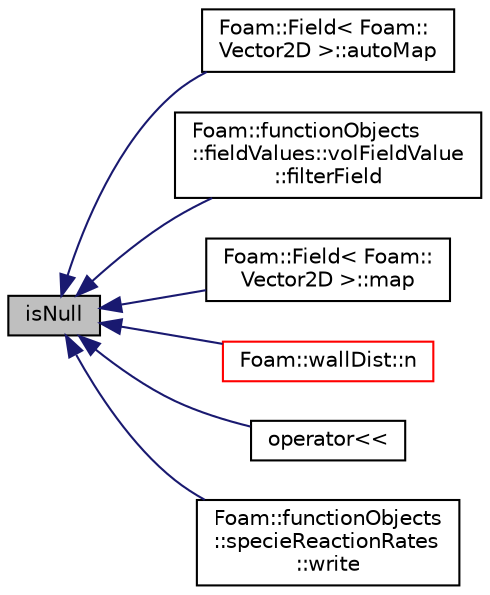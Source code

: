 digraph "isNull"
{
  bgcolor="transparent";
  edge [fontname="Helvetica",fontsize="10",labelfontname="Helvetica",labelfontsize="10"];
  node [fontname="Helvetica",fontsize="10",shape=record];
  rankdir="LR";
  Node134870 [label="isNull",height=0.2,width=0.4,color="black", fillcolor="grey75", style="filled", fontcolor="black"];
  Node134870 -> Node134871 [dir="back",color="midnightblue",fontsize="10",style="solid",fontname="Helvetica"];
  Node134871 [label="Foam::Field\< Foam::\lVector2D \>::autoMap",height=0.2,width=0.4,color="black",URL="$a27573.html#a4e1ad0c02ab6adecdf8edff203159e4c",tooltip="Map from self. "];
  Node134870 -> Node134872 [dir="back",color="midnightblue",fontsize="10",style="solid",fontname="Helvetica"];
  Node134872 [label="Foam::functionObjects\l::fieldValues::volFieldValue\l::filterField",height=0.2,width=0.4,color="black",URL="$a24189.html#a5319d3a5e6c23eb7312d3401548b589e"];
  Node134870 -> Node134873 [dir="back",color="midnightblue",fontsize="10",style="solid",fontname="Helvetica"];
  Node134873 [label="Foam::Field\< Foam::\lVector2D \>::map",height=0.2,width=0.4,color="black",URL="$a27573.html#a37f5e100d55ea3ba5f0671a2cfbb89d3",tooltip="Map from the given field. "];
  Node134870 -> Node134874 [dir="back",color="midnightblue",fontsize="10",style="solid",fontname="Helvetica"];
  Node134874 [label="Foam::wallDist::n",height=0.2,width=0.4,color="red",URL="$a23733.html#afe9ad907b5f5c27f3585b1ece6bd44a2",tooltip="Return reference to cached normal-to-wall field. "];
  Node134870 -> Node134876 [dir="back",color="midnightblue",fontsize="10",style="solid",fontname="Helvetica"];
  Node134876 [label="operator\<\<",height=0.2,width=0.4,color="black",URL="$a21851.html#a494e491d0873b1fd79b19ee5c26db4e0"];
  Node134870 -> Node134877 [dir="back",color="midnightblue",fontsize="10",style="solid",fontname="Helvetica"];
  Node134877 [label="Foam::functionObjects\l::specieReactionRates\l::write",height=0.2,width=0.4,color="black",URL="$a31153.html#ae8f6374e29a250261b3979bbd6e5cb40",tooltip="Write the specie reaction rates. "];
}
